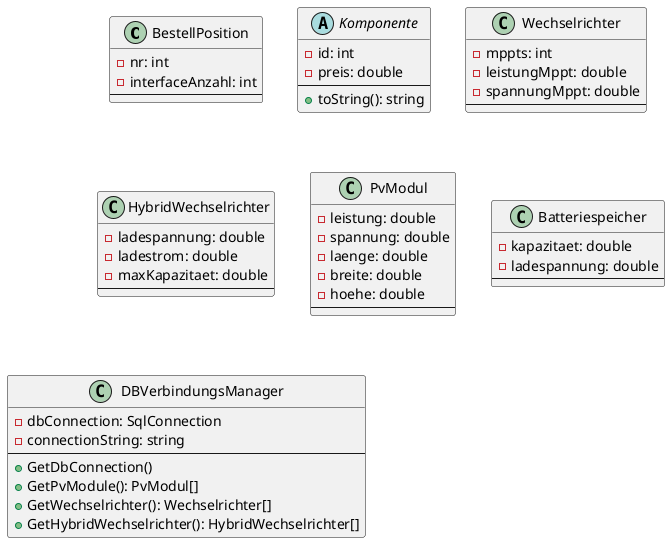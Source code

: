 @startuml

class BestellPosition {
    - nr: int
    - interfaceAnzahl: int
    --
}

abstract class Komponente {
    - id: int
    - preis: double
    --
    + toString(): string 
}

class Wechselrichter {
    - mppts: int 
    - leistungMppt: double
    - spannungMppt: double
    --
}

class HybridWechselrichter {
    - ladespannung: double
    - ladestrom: double
    - maxKapazitaet: double
    --
}

class PvModul {
    - leistung: double
    - spannung: double
    - laenge: double
    - breite: double
    - hoehe: double 
    --
}

class Batteriespeicher {
    - kapazitaet: double 
    - ladespannung: double
    --
}

class DBVerbindungsManager {
    - dbConnection: SqlConnection
    - connectionString: string
    --
    + GetDbConnection()
    + GetPvModule(): PvModul[]
    + GetWechselrichter(): Wechselrichter[]
    + GetHybridWechselrichter(): HybridWechselrichter[]
}

@enduml